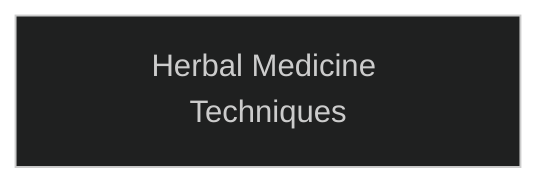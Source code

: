 ---
config:
  theme: dark
---
flowchart TD

    herbal_medicine_techniques[Herbal Medicine Techniques]
    click herbal_medicine_techniques callback "
        Herbal Medicine Techniques<br>
        <br>
        Cost: 5 motes<br>
        Duration: Until consumed<br>
        Type: Simple<br>
        Minimum Medicine: 2<br>
        Minimum Essence: 1<br>
        <br>
        In the Age of the Exalted, most drugs and medicines
        come from plants. A physician or druggist who under-
        stands the Essence within plants can prepare drugs and
        medicines with uncannily precise effects. Each effect is
        actually a separate Charm, but a character who learns one
        Herbal Medicine Technique probably knows a few more as
        well. Some common tricks include:<br>
        • Time Delay: A drug or medicine takes effect at a
        time set by the Dragon-Blooded character, perhaps days
        after the Dynast administered the draught.<br>
        • Trigger: A drug or medicine takes effect when a
        certain external condition is met.<br>
        • Tuning: The druggist can control the content of
        hallucinations caused by a drug.<br>
        Most uses of an Herbal Medicine Technique require
        only a simple success. Some applications - for instance,
        very precise hallucinations or a time delay longer than a
        few hours — might impose difficulty penalties.
        The Dynast who would use an Herbal Medicine
        Technique must compound the drug or medicine herself
        and infuse it with Essence at that time. The effect of the
        Essence-charged drug lasts its regular duration. Only after
        the magic medicine runs its course can the character who
        created it recover the motes of Essence used in its creation.<br>
        Cascade Charms:<br>
        • With experience, a Dragon-Blooded pharmacist
        might Combo different Herbal Medicine Techniques.<br>
        • More skilled and powerful druggists might produce
        medicines with actual magical effects on their users. Storytellers
        may want to restrict how &quot;magical&quot; an effect
        characters can achieve through Medicine-based Charms.
    "